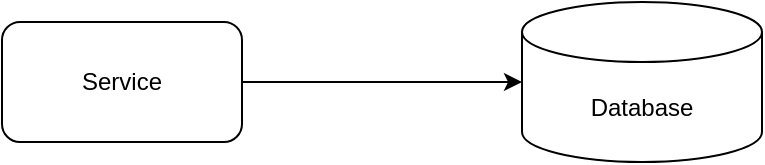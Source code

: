 <mxfile version="16.6.6" type="device"><diagram id="IRTRRDauqhS0KC-Vc0i-" name="Page-1"><mxGraphModel dx="1422" dy="778" grid="1" gridSize="10" guides="1" tooltips="1" connect="1" arrows="1" fold="1" page="1" pageScale="1" pageWidth="850" pageHeight="1100" math="0" shadow="0"><root><mxCell id="0"/><mxCell id="1" parent="0"/><mxCell id="BGuPzNg7n9KqEnOM3PpP-13" value="Service" style="rounded=1;whiteSpace=wrap;html=1;fontSize=12;" vertex="1" parent="1"><mxGeometry x="170" y="350" width="120" height="60" as="geometry"/></mxCell><mxCell id="BGuPzNg7n9KqEnOM3PpP-14" value="Database" style="shape=cylinder3;whiteSpace=wrap;html=1;boundedLbl=1;backgroundOutline=1;size=15;fontSize=12;" vertex="1" parent="1"><mxGeometry x="430" y="340" width="120" height="80" as="geometry"/></mxCell><mxCell id="BGuPzNg7n9KqEnOM3PpP-15" value="" style="endArrow=classic;html=1;rounded=0;fontSize=12;exitX=1;exitY=0.5;exitDx=0;exitDy=0;" edge="1" parent="1" source="BGuPzNg7n9KqEnOM3PpP-13" target="BGuPzNg7n9KqEnOM3PpP-14"><mxGeometry width="50" height="50" relative="1" as="geometry"><mxPoint x="400" y="430" as="sourcePoint"/><mxPoint x="450" y="380" as="targetPoint"/></mxGeometry></mxCell></root></mxGraphModel></diagram></mxfile>